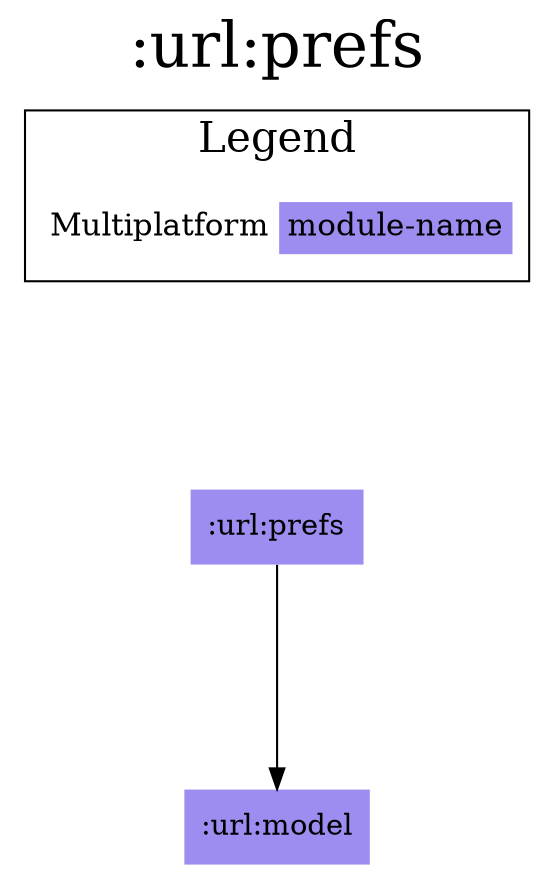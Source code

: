 digraph {
edge ["dir"="forward"]
graph ["dpi"="100","label"=":url:prefs","labelloc"="t","fontsize"="30","ranksep"="1.5","rankdir"="TB"]
node ["style"="filled"]
":url:prefs" ["fillcolor"="#9D8DF1","shape"="none"]
":url:model" ["fillcolor"="#9D8DF1","shape"="none"]
{
edge ["dir"="none"]
graph ["rank"="same"]
}
":url:prefs" -> ":url:model"
subgraph "cluster_legend" {
edge ["dir"="none"]
graph ["label"="Legend","fontsize"="20"]
"Legend" ["style"="filled","fillcolor"="#FFFFFF","shape"="none","margin"="0","fontsize"="15","label"=<
<TABLE BORDER="0" CELLBORDER="0" CELLSPACING="0" CELLPADDING="4">
<TR><TD>Multiplatform</TD><TD BGCOLOR="#9D8DF1">module-name</TD></TR>
</TABLE>
>]
} -> ":url:prefs" ["style"="invis"]
}
